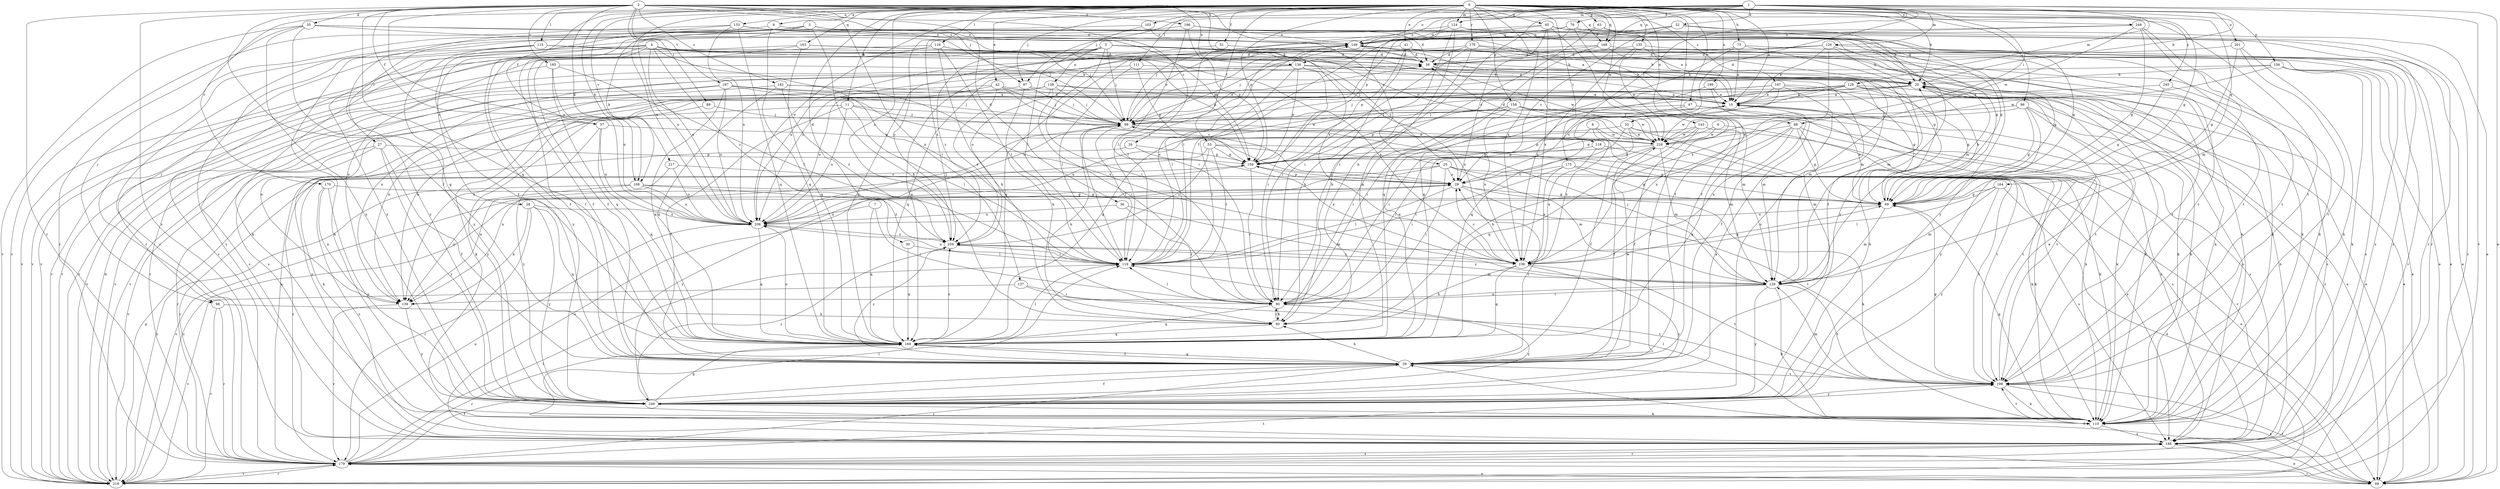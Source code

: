 strict digraph  {
0;
1;
2;
3;
4;
5;
6;
7;
8;
9;
10;
11;
20;
25;
26;
27;
28;
29;
30;
32;
33;
35;
36;
39;
41;
42;
47;
49;
51;
53;
57;
59;
63;
65;
69;
73;
76;
80;
86;
88;
89;
90;
97;
98;
99;
103;
108;
110;
111;
115;
116;
118;
119;
124;
126;
128;
129;
133;
135;
136;
137;
138;
139;
143;
149;
156;
158;
159;
163;
164;
168;
169;
170;
175;
178;
179;
182;
185;
187;
188;
196;
197;
198;
199;
201;
208;
217;
218;
228;
238;
245;
248;
249;
259;
0 -> 9  [label=a];
0 -> 10  [label=a];
0 -> 11  [label=b];
0 -> 20  [label=b];
0 -> 30  [label=d];
0 -> 41  [label=e];
0 -> 42  [label=e];
0 -> 47  [label=e];
0 -> 51  [label=f];
0 -> 53  [label=f];
0 -> 57  [label=f];
0 -> 63  [label=g];
0 -> 65  [label=g];
0 -> 69  [label=g];
0 -> 73  [label=h];
0 -> 86  [label=i];
0 -> 88  [label=i];
0 -> 97  [label=j];
0 -> 103  [label=k];
0 -> 108  [label=k];
0 -> 111  [label=l];
0 -> 115  [label=l];
0 -> 116  [label=l];
0 -> 124  [label=m];
0 -> 133  [label=n];
0 -> 135  [label=n];
0 -> 143  [label=o];
0 -> 156  [label=p];
0 -> 158  [label=p];
0 -> 159  [label=p];
0 -> 163  [label=q];
0 -> 164  [label=q];
0 -> 168  [label=q];
0 -> 170  [label=r];
0 -> 175  [label=r];
0 -> 178  [label=r];
0 -> 199  [label=u];
0 -> 201  [label=u];
0 -> 208  [label=u];
0 -> 217  [label=v];
0 -> 228  [label=w];
0 -> 238  [label=x];
0 -> 245  [label=y];
0 -> 248  [label=y];
0 -> 259  [label=z];
1 -> 20  [label=b];
1 -> 32  [label=d];
1 -> 33  [label=d];
1 -> 49  [label=e];
1 -> 76  [label=h];
1 -> 80  [label=h];
1 -> 88  [label=i];
1 -> 97  [label=j];
1 -> 118  [label=l];
1 -> 124  [label=m];
1 -> 126  [label=m];
1 -> 128  [label=m];
1 -> 136  [label=n];
1 -> 149  [label=o];
1 -> 159  [label=p];
1 -> 168  [label=q];
1 -> 208  [label=u];
1 -> 218  [label=v];
2 -> 25  [label=c];
2 -> 26  [label=c];
2 -> 35  [label=d];
2 -> 36  [label=d];
2 -> 57  [label=f];
2 -> 59  [label=f];
2 -> 89  [label=i];
2 -> 97  [label=j];
2 -> 108  [label=k];
2 -> 136  [label=n];
2 -> 137  [label=n];
2 -> 168  [label=q];
2 -> 169  [label=q];
2 -> 179  [label=r];
2 -> 182  [label=s];
2 -> 185  [label=s];
2 -> 187  [label=s];
2 -> 188  [label=s];
2 -> 196  [label=t];
2 -> 197  [label=t];
2 -> 198  [label=t];
2 -> 208  [label=u];
2 -> 238  [label=x];
3 -> 10  [label=a];
3 -> 27  [label=c];
3 -> 28  [label=c];
3 -> 69  [label=g];
3 -> 80  [label=h];
3 -> 98  [label=j];
3 -> 108  [label=k];
3 -> 129  [label=m];
3 -> 149  [label=o];
3 -> 179  [label=r];
3 -> 198  [label=t];
3 -> 208  [label=u];
4 -> 39  [label=d];
4 -> 59  [label=f];
4 -> 69  [label=g];
4 -> 98  [label=j];
4 -> 110  [label=k];
4 -> 119  [label=l];
4 -> 159  [label=p];
4 -> 179  [label=r];
4 -> 208  [label=u];
4 -> 249  [label=y];
4 -> 259  [label=z];
5 -> 20  [label=b];
5 -> 29  [label=c];
5 -> 39  [label=d];
5 -> 49  [label=e];
5 -> 59  [label=f];
5 -> 90  [label=i];
5 -> 99  [label=j];
5 -> 138  [label=n];
5 -> 139  [label=n];
5 -> 218  [label=v];
5 -> 228  [label=w];
5 -> 259  [label=z];
6 -> 159  [label=p];
6 -> 198  [label=t];
6 -> 228  [label=w];
7 -> 90  [label=i];
7 -> 169  [label=q];
7 -> 208  [label=u];
8 -> 59  [label=f];
8 -> 159  [label=p];
8 -> 228  [label=w];
8 -> 238  [label=x];
9 -> 149  [label=o];
9 -> 169  [label=q];
9 -> 249  [label=y];
10 -> 99  [label=j];
10 -> 110  [label=k];
10 -> 228  [label=w];
11 -> 59  [label=f];
11 -> 99  [label=j];
11 -> 119  [label=l];
11 -> 188  [label=s];
11 -> 208  [label=u];
11 -> 228  [label=w];
20 -> 10  [label=a];
20 -> 49  [label=e];
20 -> 110  [label=k];
20 -> 139  [label=n];
20 -> 169  [label=q];
20 -> 188  [label=s];
20 -> 218  [label=v];
25 -> 29  [label=c];
25 -> 49  [label=e];
25 -> 90  [label=i];
25 -> 129  [label=m];
25 -> 179  [label=r];
25 -> 198  [label=t];
25 -> 249  [label=y];
26 -> 110  [label=k];
26 -> 159  [label=p];
26 -> 238  [label=x];
27 -> 59  [label=f];
27 -> 159  [label=p];
27 -> 179  [label=r];
27 -> 218  [label=v];
27 -> 249  [label=y];
28 -> 139  [label=n];
28 -> 169  [label=q];
28 -> 179  [label=r];
28 -> 208  [label=u];
28 -> 249  [label=y];
29 -> 69  [label=g];
29 -> 110  [label=k];
29 -> 119  [label=l];
29 -> 159  [label=p];
29 -> 188  [label=s];
29 -> 198  [label=t];
29 -> 218  [label=v];
30 -> 119  [label=l];
30 -> 169  [label=q];
32 -> 29  [label=c];
32 -> 49  [label=e];
32 -> 119  [label=l];
32 -> 149  [label=o];
32 -> 249  [label=y];
33 -> 29  [label=c];
33 -> 90  [label=i];
33 -> 110  [label=k];
33 -> 188  [label=s];
33 -> 208  [label=u];
33 -> 228  [label=w];
35 -> 39  [label=d];
35 -> 99  [label=j];
35 -> 149  [label=o];
35 -> 169  [label=q];
35 -> 179  [label=r];
35 -> 218  [label=v];
35 -> 249  [label=y];
36 -> 90  [label=i];
36 -> 129  [label=m];
36 -> 208  [label=u];
39 -> 20  [label=b];
39 -> 110  [label=k];
39 -> 218  [label=v];
39 -> 228  [label=w];
41 -> 39  [label=d];
41 -> 80  [label=h];
41 -> 110  [label=k];
41 -> 159  [label=p];
41 -> 169  [label=q];
42 -> 10  [label=a];
42 -> 29  [label=c];
42 -> 99  [label=j];
42 -> 139  [label=n];
42 -> 208  [label=u];
42 -> 259  [label=z];
47 -> 90  [label=i];
47 -> 99  [label=j];
47 -> 188  [label=s];
47 -> 198  [label=t];
49 -> 59  [label=f];
49 -> 179  [label=r];
49 -> 198  [label=t];
51 -> 39  [label=d];
51 -> 169  [label=q];
53 -> 69  [label=g];
53 -> 119  [label=l];
53 -> 139  [label=n];
53 -> 159  [label=p];
53 -> 188  [label=s];
53 -> 259  [label=z];
57 -> 169  [label=q];
57 -> 208  [label=u];
57 -> 228  [label=w];
57 -> 249  [label=y];
59 -> 29  [label=c];
59 -> 80  [label=h];
59 -> 169  [label=q];
59 -> 179  [label=r];
59 -> 198  [label=t];
59 -> 228  [label=w];
59 -> 259  [label=z];
63 -> 10  [label=a];
63 -> 20  [label=b];
63 -> 90  [label=i];
63 -> 149  [label=o];
65 -> 29  [label=c];
65 -> 59  [label=f];
65 -> 119  [label=l];
65 -> 149  [label=o];
65 -> 179  [label=r];
65 -> 238  [label=x];
65 -> 249  [label=y];
69 -> 10  [label=a];
69 -> 20  [label=b];
69 -> 129  [label=m];
69 -> 208  [label=u];
73 -> 10  [label=a];
73 -> 39  [label=d];
73 -> 59  [label=f];
73 -> 169  [label=q];
73 -> 188  [label=s];
76 -> 59  [label=f];
76 -> 69  [label=g];
76 -> 99  [label=j];
76 -> 119  [label=l];
76 -> 149  [label=o];
76 -> 218  [label=v];
80 -> 90  [label=i];
80 -> 169  [label=q];
86 -> 69  [label=g];
86 -> 99  [label=j];
86 -> 110  [label=k];
86 -> 179  [label=r];
86 -> 238  [label=x];
86 -> 249  [label=y];
88 -> 69  [label=g];
88 -> 80  [label=h];
88 -> 129  [label=m];
88 -> 169  [label=q];
88 -> 218  [label=v];
88 -> 228  [label=w];
88 -> 238  [label=x];
89 -> 99  [label=j];
89 -> 249  [label=y];
90 -> 80  [label=h];
90 -> 119  [label=l];
90 -> 169  [label=q];
90 -> 249  [label=y];
97 -> 10  [label=a];
97 -> 80  [label=h];
97 -> 99  [label=j];
97 -> 218  [label=v];
98 -> 80  [label=h];
98 -> 179  [label=r];
98 -> 218  [label=v];
99 -> 39  [label=d];
99 -> 80  [label=h];
99 -> 119  [label=l];
99 -> 149  [label=o];
99 -> 198  [label=t];
99 -> 228  [label=w];
103 -> 119  [label=l];
103 -> 149  [label=o];
103 -> 179  [label=r];
108 -> 69  [label=g];
108 -> 139  [label=n];
108 -> 208  [label=u];
108 -> 218  [label=v];
108 -> 259  [label=z];
110 -> 20  [label=b];
110 -> 69  [label=g];
110 -> 119  [label=l];
110 -> 188  [label=s];
110 -> 198  [label=t];
111 -> 20  [label=b];
111 -> 119  [label=l];
111 -> 159  [label=p];
111 -> 218  [label=v];
115 -> 39  [label=d];
115 -> 110  [label=k];
115 -> 129  [label=m];
115 -> 188  [label=s];
115 -> 249  [label=y];
116 -> 10  [label=a];
116 -> 39  [label=d];
116 -> 59  [label=f];
116 -> 80  [label=h];
116 -> 119  [label=l];
116 -> 218  [label=v];
118 -> 110  [label=k];
118 -> 159  [label=p];
118 -> 238  [label=x];
119 -> 99  [label=j];
119 -> 129  [label=m];
119 -> 149  [label=o];
119 -> 208  [label=u];
124 -> 90  [label=i];
124 -> 149  [label=o];
124 -> 169  [label=q];
124 -> 179  [label=r];
124 -> 198  [label=t];
124 -> 259  [label=z];
126 -> 10  [label=a];
126 -> 20  [label=b];
126 -> 39  [label=d];
126 -> 49  [label=e];
126 -> 99  [label=j];
126 -> 198  [label=t];
126 -> 208  [label=u];
126 -> 238  [label=x];
128 -> 10  [label=a];
128 -> 49  [label=e];
128 -> 69  [label=g];
128 -> 90  [label=i];
128 -> 110  [label=k];
128 -> 169  [label=q];
128 -> 208  [label=u];
129 -> 90  [label=i];
129 -> 99  [label=j];
129 -> 110  [label=k];
129 -> 139  [label=n];
129 -> 198  [label=t];
129 -> 249  [label=y];
129 -> 259  [label=z];
133 -> 59  [label=f];
133 -> 99  [label=j];
133 -> 149  [label=o];
133 -> 159  [label=p];
133 -> 169  [label=q];
133 -> 208  [label=u];
133 -> 218  [label=v];
135 -> 39  [label=d];
135 -> 49  [label=e];
135 -> 129  [label=m];
135 -> 228  [label=w];
135 -> 238  [label=x];
136 -> 20  [label=b];
136 -> 90  [label=i];
136 -> 119  [label=l];
136 -> 129  [label=m];
136 -> 139  [label=n];
136 -> 159  [label=p];
136 -> 169  [label=q];
136 -> 238  [label=x];
137 -> 90  [label=i];
137 -> 198  [label=t];
137 -> 218  [label=v];
138 -> 10  [label=a];
138 -> 90  [label=i];
138 -> 99  [label=j];
138 -> 110  [label=k];
138 -> 129  [label=m];
138 -> 139  [label=n];
138 -> 188  [label=s];
139 -> 179  [label=r];
139 -> 249  [label=y];
143 -> 59  [label=f];
143 -> 119  [label=l];
143 -> 129  [label=m];
143 -> 169  [label=q];
143 -> 228  [label=w];
149 -> 39  [label=d];
149 -> 99  [label=j];
149 -> 110  [label=k];
149 -> 119  [label=l];
149 -> 188  [label=s];
149 -> 218  [label=v];
156 -> 20  [label=b];
156 -> 49  [label=e];
156 -> 99  [label=j];
156 -> 110  [label=k];
156 -> 188  [label=s];
156 -> 228  [label=w];
158 -> 59  [label=f];
158 -> 90  [label=i];
158 -> 99  [label=j];
158 -> 159  [label=p];
158 -> 188  [label=s];
158 -> 228  [label=w];
158 -> 238  [label=x];
159 -> 29  [label=c];
159 -> 90  [label=i];
159 -> 179  [label=r];
163 -> 39  [label=d];
163 -> 59  [label=f];
163 -> 169  [label=q];
163 -> 218  [label=v];
163 -> 238  [label=x];
164 -> 49  [label=e];
164 -> 69  [label=g];
164 -> 119  [label=l];
164 -> 129  [label=m];
164 -> 249  [label=y];
168 -> 39  [label=d];
168 -> 69  [label=g];
168 -> 110  [label=k];
168 -> 169  [label=q];
168 -> 208  [label=u];
169 -> 59  [label=f];
169 -> 119  [label=l];
169 -> 179  [label=r];
169 -> 208  [label=u];
169 -> 259  [label=z];
170 -> 69  [label=g];
170 -> 139  [label=n];
170 -> 188  [label=s];
170 -> 249  [label=y];
175 -> 29  [label=c];
175 -> 69  [label=g];
175 -> 119  [label=l];
175 -> 188  [label=s];
175 -> 238  [label=x];
178 -> 20  [label=b];
178 -> 39  [label=d];
178 -> 80  [label=h];
178 -> 90  [label=i];
178 -> 110  [label=k];
178 -> 169  [label=q];
179 -> 10  [label=a];
179 -> 49  [label=e];
179 -> 59  [label=f];
179 -> 119  [label=l];
179 -> 188  [label=s];
179 -> 198  [label=t];
179 -> 208  [label=u];
179 -> 218  [label=v];
182 -> 10  [label=a];
182 -> 169  [label=q];
182 -> 179  [label=r];
182 -> 238  [label=x];
182 -> 259  [label=z];
185 -> 20  [label=b];
185 -> 119  [label=l];
185 -> 169  [label=q];
185 -> 208  [label=u];
185 -> 218  [label=v];
187 -> 10  [label=a];
187 -> 29  [label=c];
187 -> 69  [label=g];
187 -> 99  [label=j];
187 -> 129  [label=m];
187 -> 139  [label=n];
187 -> 198  [label=t];
188 -> 20  [label=b];
188 -> 49  [label=e];
188 -> 119  [label=l];
188 -> 179  [label=r];
196 -> 69  [label=g];
196 -> 90  [label=i];
196 -> 149  [label=o];
196 -> 159  [label=p];
196 -> 249  [label=y];
197 -> 10  [label=a];
197 -> 29  [label=c];
197 -> 49  [label=e];
197 -> 99  [label=j];
197 -> 169  [label=q];
197 -> 188  [label=s];
197 -> 208  [label=u];
197 -> 218  [label=v];
198 -> 10  [label=a];
198 -> 49  [label=e];
198 -> 69  [label=g];
198 -> 110  [label=k];
198 -> 129  [label=m];
198 -> 249  [label=y];
199 -> 10  [label=a];
199 -> 59  [label=f];
199 -> 169  [label=q];
201 -> 39  [label=d];
201 -> 69  [label=g];
201 -> 110  [label=k];
201 -> 198  [label=t];
208 -> 99  [label=j];
208 -> 169  [label=q];
208 -> 259  [label=z];
217 -> 29  [label=c];
217 -> 139  [label=n];
217 -> 208  [label=u];
218 -> 29  [label=c];
218 -> 39  [label=d];
218 -> 159  [label=p];
218 -> 179  [label=r];
228 -> 39  [label=d];
228 -> 59  [label=f];
228 -> 90  [label=i];
228 -> 110  [label=k];
228 -> 129  [label=m];
228 -> 159  [label=p];
238 -> 29  [label=c];
238 -> 69  [label=g];
238 -> 80  [label=h];
238 -> 169  [label=q];
238 -> 198  [label=t];
238 -> 249  [label=y];
245 -> 10  [label=a];
245 -> 69  [label=g];
245 -> 188  [label=s];
248 -> 69  [label=g];
248 -> 129  [label=m];
248 -> 149  [label=o];
248 -> 198  [label=t];
248 -> 228  [label=w];
248 -> 259  [label=z];
249 -> 10  [label=a];
249 -> 20  [label=b];
249 -> 59  [label=f];
249 -> 110  [label=k];
249 -> 149  [label=o];
249 -> 169  [label=q];
249 -> 259  [label=z];
259 -> 119  [label=l];
259 -> 149  [label=o];
259 -> 238  [label=x];
}
